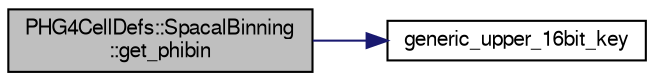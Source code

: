 digraph "PHG4CellDefs::SpacalBinning::get_phibin"
{
  bgcolor="transparent";
  edge [fontname="FreeSans",fontsize="10",labelfontname="FreeSans",labelfontsize="10"];
  node [fontname="FreeSans",fontsize="10",shape=record];
  rankdir="LR";
  Node1 [label="PHG4CellDefs::SpacalBinning\l::get_phibin",height=0.2,width=0.4,color="black", fillcolor="grey75", style="filled" fontcolor="black"];
  Node1 -> Node2 [color="midnightblue",fontsize="10",style="solid",fontname="FreeSans"];
  Node2 [label="generic_upper_16bit_key",height=0.2,width=0.4,color="black",URL="$d9/d13/PHG4CellDefs_8cc.html#aac13c75c0c6204b67afd2b9f4d98d391"];
}
